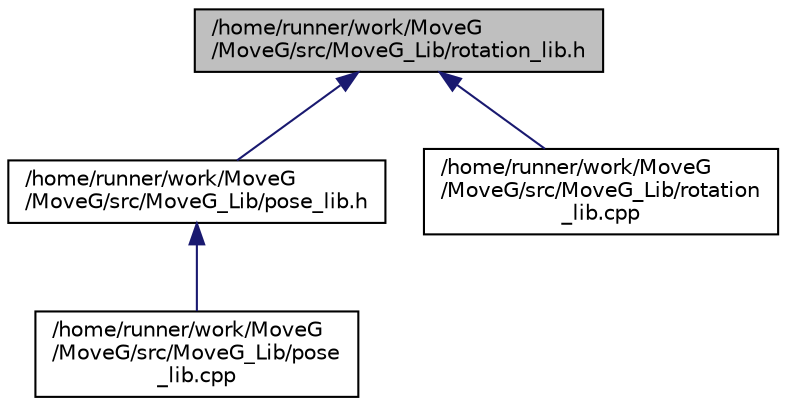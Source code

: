 digraph "/home/runner/work/MoveG/MoveG/src/MoveG_Lib/rotation_lib.h"
{
 // LATEX_PDF_SIZE
  edge [fontname="Helvetica",fontsize="10",labelfontname="Helvetica",labelfontsize="10"];
  node [fontname="Helvetica",fontsize="10",shape=record];
  Node1 [label="/home/runner/work/MoveG\l/MoveG/src/MoveG_Lib/rotation_lib.h",height=0.2,width=0.4,color="black", fillcolor="grey75", style="filled", fontcolor="black",tooltip=" "];
  Node1 -> Node2 [dir="back",color="midnightblue",fontsize="10",style="solid",fontname="Helvetica"];
  Node2 [label="/home/runner/work/MoveG\l/MoveG/src/MoveG_Lib/pose_lib.h",height=0.2,width=0.4,color="black", fillcolor="white", style="filled",URL="$pose__lib_8h.html",tooltip=" "];
  Node2 -> Node3 [dir="back",color="midnightblue",fontsize="10",style="solid",fontname="Helvetica"];
  Node3 [label="/home/runner/work/MoveG\l/MoveG/src/MoveG_Lib/pose\l_lib.cpp",height=0.2,width=0.4,color="black", fillcolor="white", style="filled",URL="$pose__lib_8cpp.html",tooltip=" "];
  Node1 -> Node4 [dir="back",color="midnightblue",fontsize="10",style="solid",fontname="Helvetica"];
  Node4 [label="/home/runner/work/MoveG\l/MoveG/src/MoveG_Lib/rotation\l_lib.cpp",height=0.2,width=0.4,color="black", fillcolor="white", style="filled",URL="$rotation__lib_8cpp.html",tooltip=" "];
}

